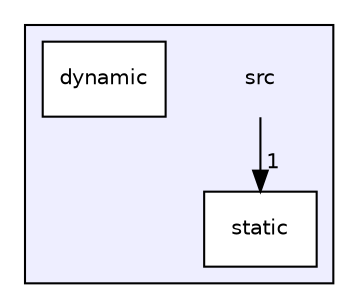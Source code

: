 digraph "src" {
  compound=true
  node [ fontsize="10", fontname="Helvetica"];
  edge [ labelfontsize="10", labelfontname="Helvetica"];
  subgraph clusterdir_68267d1309a1af8e8297ef4c3efbcdba {
    graph [ bgcolor="#eeeeff", pencolor="black", label="" URL="dir_68267d1309a1af8e8297ef4c3efbcdba.html"];
    dir_68267d1309a1af8e8297ef4c3efbcdba [shape=plaintext label="src"];
    dir_101da30fc6c118b726c448f5a6ab9e53 [shape=box label="dynamic" color="black" fillcolor="white" style="filled" URL="dir_101da30fc6c118b726c448f5a6ab9e53.html"];
    dir_1a918b1f93d702445f0a447a6681a9e3 [shape=box label="static" color="black" fillcolor="white" style="filled" URL="dir_1a918b1f93d702445f0a447a6681a9e3.html"];
  }
  dir_68267d1309a1af8e8297ef4c3efbcdba->dir_1a918b1f93d702445f0a447a6681a9e3 [headlabel="1", labeldistance=1.5 headhref="dir_000000_000002.html"];
}
